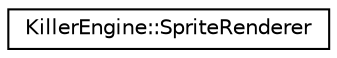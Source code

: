 digraph "Graphical Class Hierarchy"
{
  edge [fontname="Helvetica",fontsize="10",labelfontname="Helvetica",labelfontsize="10"];
  node [fontname="Helvetica",fontsize="10",shape=record];
  rankdir="LR";
  Node0 [label="KillerEngine::SpriteRenderer",height=0.2,width=0.4,color="black", fillcolor="white", style="filled",URL="$class_killer_engine_1_1_sprite_renderer.html"];
}
